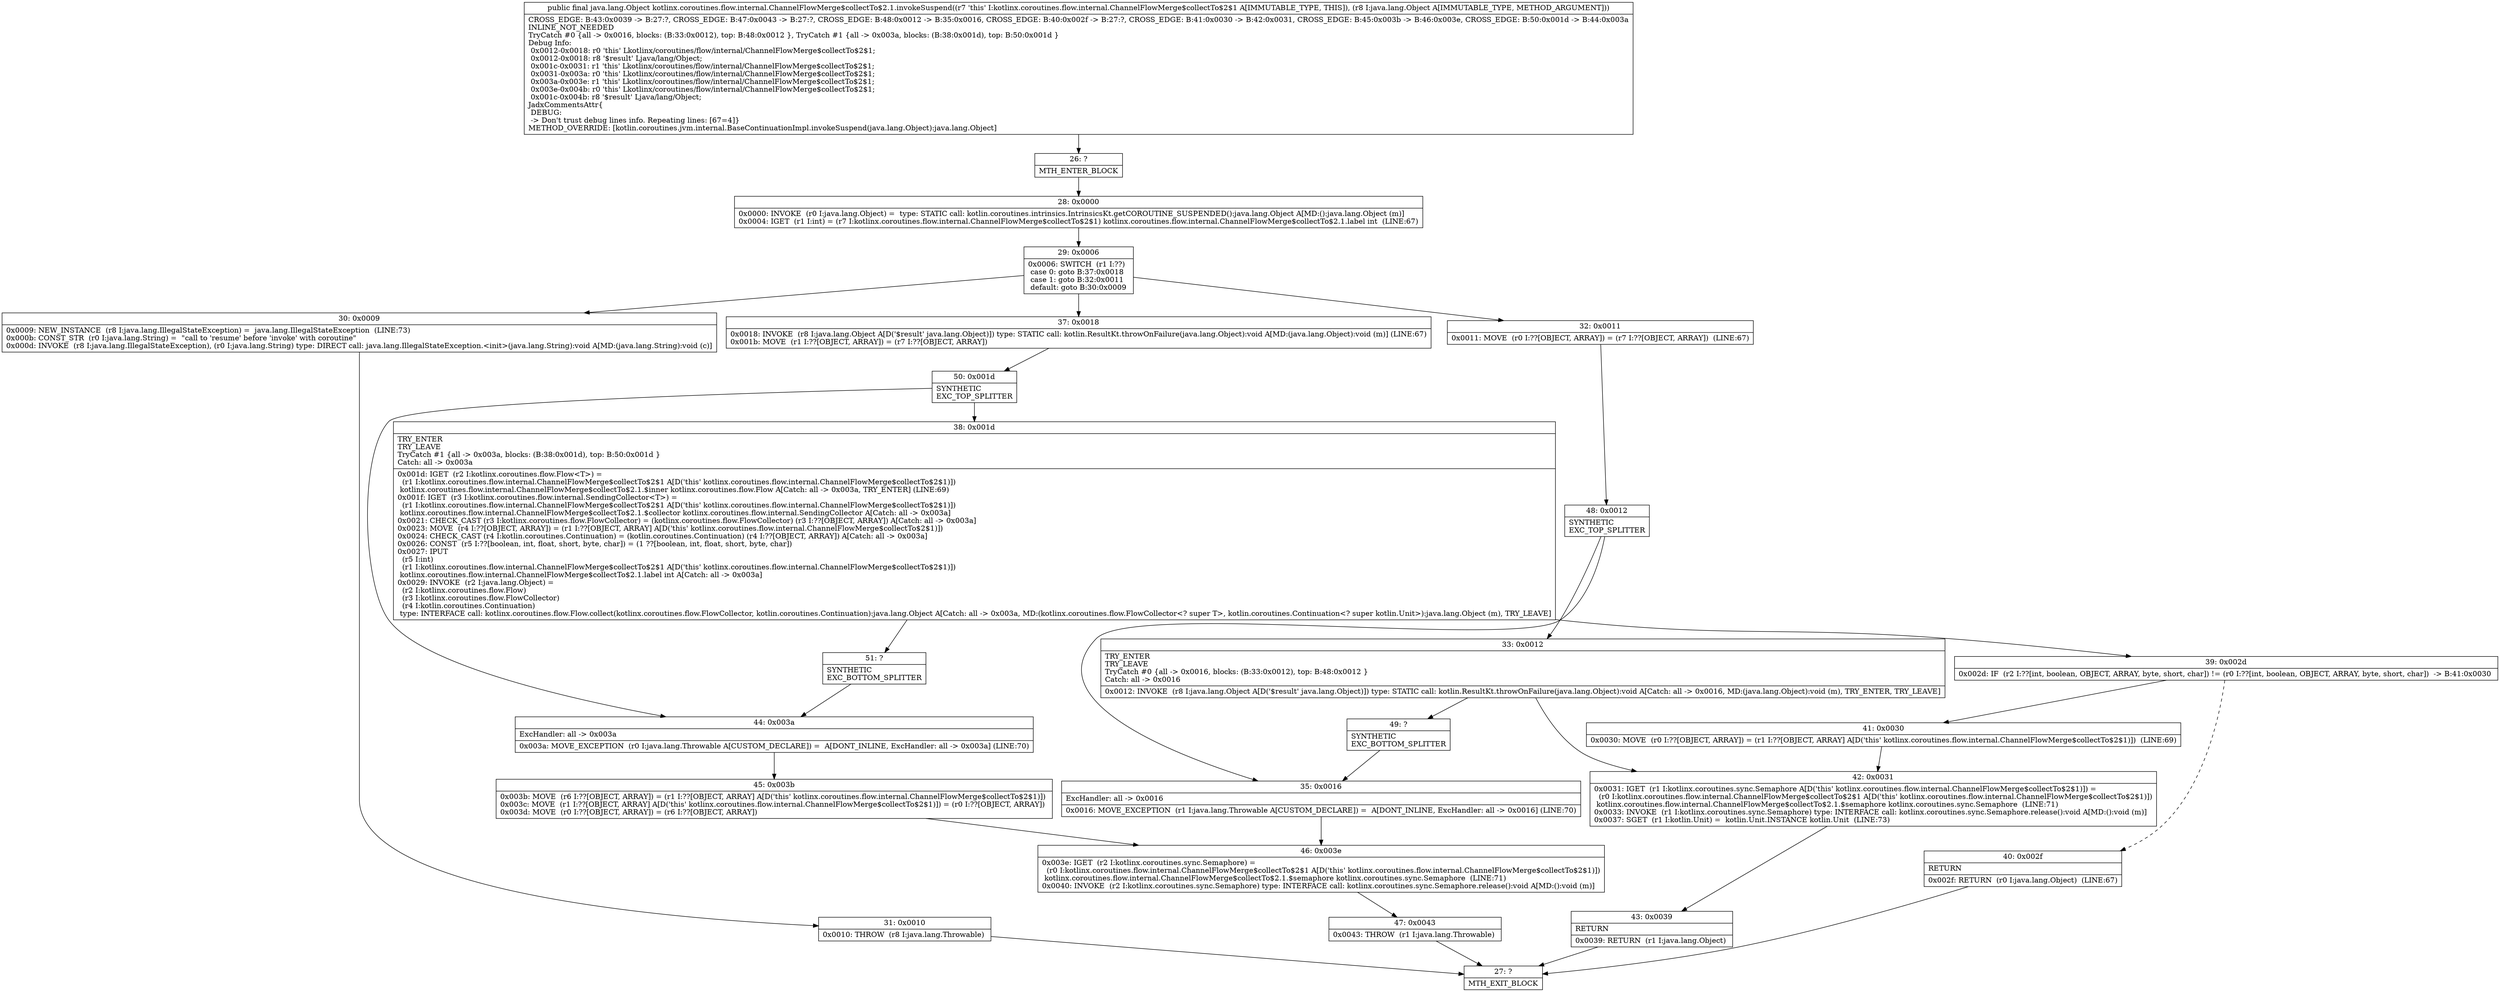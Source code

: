 digraph "CFG forkotlinx.coroutines.flow.internal.ChannelFlowMerge$collectTo$2.1.invokeSuspend(Ljava\/lang\/Object;)Ljava\/lang\/Object;" {
Node_26 [shape=record,label="{26\:\ ?|MTH_ENTER_BLOCK\l}"];
Node_28 [shape=record,label="{28\:\ 0x0000|0x0000: INVOKE  (r0 I:java.lang.Object) =  type: STATIC call: kotlin.coroutines.intrinsics.IntrinsicsKt.getCOROUTINE_SUSPENDED():java.lang.Object A[MD:():java.lang.Object (m)]\l0x0004: IGET  (r1 I:int) = (r7 I:kotlinx.coroutines.flow.internal.ChannelFlowMerge$collectTo$2$1) kotlinx.coroutines.flow.internal.ChannelFlowMerge$collectTo$2.1.label int  (LINE:67)\l}"];
Node_29 [shape=record,label="{29\:\ 0x0006|0x0006: SWITCH  (r1 I:??)\l case 0: goto B:37:0x0018\l case 1: goto B:32:0x0011\l default: goto B:30:0x0009 \l}"];
Node_30 [shape=record,label="{30\:\ 0x0009|0x0009: NEW_INSTANCE  (r8 I:java.lang.IllegalStateException) =  java.lang.IllegalStateException  (LINE:73)\l0x000b: CONST_STR  (r0 I:java.lang.String) =  \"call to 'resume' before 'invoke' with coroutine\" \l0x000d: INVOKE  (r8 I:java.lang.IllegalStateException), (r0 I:java.lang.String) type: DIRECT call: java.lang.IllegalStateException.\<init\>(java.lang.String):void A[MD:(java.lang.String):void (c)]\l}"];
Node_31 [shape=record,label="{31\:\ 0x0010|0x0010: THROW  (r8 I:java.lang.Throwable) \l}"];
Node_27 [shape=record,label="{27\:\ ?|MTH_EXIT_BLOCK\l}"];
Node_32 [shape=record,label="{32\:\ 0x0011|0x0011: MOVE  (r0 I:??[OBJECT, ARRAY]) = (r7 I:??[OBJECT, ARRAY])  (LINE:67)\l}"];
Node_48 [shape=record,label="{48\:\ 0x0012|SYNTHETIC\lEXC_TOP_SPLITTER\l}"];
Node_33 [shape=record,label="{33\:\ 0x0012|TRY_ENTER\lTRY_LEAVE\lTryCatch #0 \{all \-\> 0x0016, blocks: (B:33:0x0012), top: B:48:0x0012 \}\lCatch: all \-\> 0x0016\l|0x0012: INVOKE  (r8 I:java.lang.Object A[D('$result' java.lang.Object)]) type: STATIC call: kotlin.ResultKt.throwOnFailure(java.lang.Object):void A[Catch: all \-\> 0x0016, MD:(java.lang.Object):void (m), TRY_ENTER, TRY_LEAVE]\l}"];
Node_42 [shape=record,label="{42\:\ 0x0031|0x0031: IGET  (r1 I:kotlinx.coroutines.sync.Semaphore A[D('this' kotlinx.coroutines.flow.internal.ChannelFlowMerge$collectTo$2$1)]) = \l  (r0 I:kotlinx.coroutines.flow.internal.ChannelFlowMerge$collectTo$2$1 A[D('this' kotlinx.coroutines.flow.internal.ChannelFlowMerge$collectTo$2$1)])\l kotlinx.coroutines.flow.internal.ChannelFlowMerge$collectTo$2.1.$semaphore kotlinx.coroutines.sync.Semaphore  (LINE:71)\l0x0033: INVOKE  (r1 I:kotlinx.coroutines.sync.Semaphore) type: INTERFACE call: kotlinx.coroutines.sync.Semaphore.release():void A[MD:():void (m)]\l0x0037: SGET  (r1 I:kotlin.Unit) =  kotlin.Unit.INSTANCE kotlin.Unit  (LINE:73)\l}"];
Node_43 [shape=record,label="{43\:\ 0x0039|RETURN\l|0x0039: RETURN  (r1 I:java.lang.Object) \l}"];
Node_49 [shape=record,label="{49\:\ ?|SYNTHETIC\lEXC_BOTTOM_SPLITTER\l}"];
Node_35 [shape=record,label="{35\:\ 0x0016|ExcHandler: all \-\> 0x0016\l|0x0016: MOVE_EXCEPTION  (r1 I:java.lang.Throwable A[CUSTOM_DECLARE]) =  A[DONT_INLINE, ExcHandler: all \-\> 0x0016] (LINE:70)\l}"];
Node_46 [shape=record,label="{46\:\ 0x003e|0x003e: IGET  (r2 I:kotlinx.coroutines.sync.Semaphore) = \l  (r0 I:kotlinx.coroutines.flow.internal.ChannelFlowMerge$collectTo$2$1 A[D('this' kotlinx.coroutines.flow.internal.ChannelFlowMerge$collectTo$2$1)])\l kotlinx.coroutines.flow.internal.ChannelFlowMerge$collectTo$2.1.$semaphore kotlinx.coroutines.sync.Semaphore  (LINE:71)\l0x0040: INVOKE  (r2 I:kotlinx.coroutines.sync.Semaphore) type: INTERFACE call: kotlinx.coroutines.sync.Semaphore.release():void A[MD:():void (m)]\l}"];
Node_47 [shape=record,label="{47\:\ 0x0043|0x0043: THROW  (r1 I:java.lang.Throwable) \l}"];
Node_37 [shape=record,label="{37\:\ 0x0018|0x0018: INVOKE  (r8 I:java.lang.Object A[D('$result' java.lang.Object)]) type: STATIC call: kotlin.ResultKt.throwOnFailure(java.lang.Object):void A[MD:(java.lang.Object):void (m)] (LINE:67)\l0x001b: MOVE  (r1 I:??[OBJECT, ARRAY]) = (r7 I:??[OBJECT, ARRAY]) \l}"];
Node_50 [shape=record,label="{50\:\ 0x001d|SYNTHETIC\lEXC_TOP_SPLITTER\l}"];
Node_38 [shape=record,label="{38\:\ 0x001d|TRY_ENTER\lTRY_LEAVE\lTryCatch #1 \{all \-\> 0x003a, blocks: (B:38:0x001d), top: B:50:0x001d \}\lCatch: all \-\> 0x003a\l|0x001d: IGET  (r2 I:kotlinx.coroutines.flow.Flow\<T\>) = \l  (r1 I:kotlinx.coroutines.flow.internal.ChannelFlowMerge$collectTo$2$1 A[D('this' kotlinx.coroutines.flow.internal.ChannelFlowMerge$collectTo$2$1)])\l kotlinx.coroutines.flow.internal.ChannelFlowMerge$collectTo$2.1.$inner kotlinx.coroutines.flow.Flow A[Catch: all \-\> 0x003a, TRY_ENTER] (LINE:69)\l0x001f: IGET  (r3 I:kotlinx.coroutines.flow.internal.SendingCollector\<T\>) = \l  (r1 I:kotlinx.coroutines.flow.internal.ChannelFlowMerge$collectTo$2$1 A[D('this' kotlinx.coroutines.flow.internal.ChannelFlowMerge$collectTo$2$1)])\l kotlinx.coroutines.flow.internal.ChannelFlowMerge$collectTo$2.1.$collector kotlinx.coroutines.flow.internal.SendingCollector A[Catch: all \-\> 0x003a]\l0x0021: CHECK_CAST (r3 I:kotlinx.coroutines.flow.FlowCollector) = (kotlinx.coroutines.flow.FlowCollector) (r3 I:??[OBJECT, ARRAY]) A[Catch: all \-\> 0x003a]\l0x0023: MOVE  (r4 I:??[OBJECT, ARRAY]) = (r1 I:??[OBJECT, ARRAY] A[D('this' kotlinx.coroutines.flow.internal.ChannelFlowMerge$collectTo$2$1)]) \l0x0024: CHECK_CAST (r4 I:kotlin.coroutines.Continuation) = (kotlin.coroutines.Continuation) (r4 I:??[OBJECT, ARRAY]) A[Catch: all \-\> 0x003a]\l0x0026: CONST  (r5 I:??[boolean, int, float, short, byte, char]) = (1 ??[boolean, int, float, short, byte, char]) \l0x0027: IPUT  \l  (r5 I:int)\l  (r1 I:kotlinx.coroutines.flow.internal.ChannelFlowMerge$collectTo$2$1 A[D('this' kotlinx.coroutines.flow.internal.ChannelFlowMerge$collectTo$2$1)])\l kotlinx.coroutines.flow.internal.ChannelFlowMerge$collectTo$2.1.label int A[Catch: all \-\> 0x003a]\l0x0029: INVOKE  (r2 I:java.lang.Object) = \l  (r2 I:kotlinx.coroutines.flow.Flow)\l  (r3 I:kotlinx.coroutines.flow.FlowCollector)\l  (r4 I:kotlin.coroutines.Continuation)\l type: INTERFACE call: kotlinx.coroutines.flow.Flow.collect(kotlinx.coroutines.flow.FlowCollector, kotlin.coroutines.Continuation):java.lang.Object A[Catch: all \-\> 0x003a, MD:(kotlinx.coroutines.flow.FlowCollector\<? super T\>, kotlin.coroutines.Continuation\<? super kotlin.Unit\>):java.lang.Object (m), TRY_LEAVE]\l}"];
Node_39 [shape=record,label="{39\:\ 0x002d|0x002d: IF  (r2 I:??[int, boolean, OBJECT, ARRAY, byte, short, char]) != (r0 I:??[int, boolean, OBJECT, ARRAY, byte, short, char])  \-\> B:41:0x0030 \l}"];
Node_40 [shape=record,label="{40\:\ 0x002f|RETURN\l|0x002f: RETURN  (r0 I:java.lang.Object)  (LINE:67)\l}"];
Node_41 [shape=record,label="{41\:\ 0x0030|0x0030: MOVE  (r0 I:??[OBJECT, ARRAY]) = (r1 I:??[OBJECT, ARRAY] A[D('this' kotlinx.coroutines.flow.internal.ChannelFlowMerge$collectTo$2$1)])  (LINE:69)\l}"];
Node_51 [shape=record,label="{51\:\ ?|SYNTHETIC\lEXC_BOTTOM_SPLITTER\l}"];
Node_44 [shape=record,label="{44\:\ 0x003a|ExcHandler: all \-\> 0x003a\l|0x003a: MOVE_EXCEPTION  (r0 I:java.lang.Throwable A[CUSTOM_DECLARE]) =  A[DONT_INLINE, ExcHandler: all \-\> 0x003a] (LINE:70)\l}"];
Node_45 [shape=record,label="{45\:\ 0x003b|0x003b: MOVE  (r6 I:??[OBJECT, ARRAY]) = (r1 I:??[OBJECT, ARRAY] A[D('this' kotlinx.coroutines.flow.internal.ChannelFlowMerge$collectTo$2$1)]) \l0x003c: MOVE  (r1 I:??[OBJECT, ARRAY] A[D('this' kotlinx.coroutines.flow.internal.ChannelFlowMerge$collectTo$2$1)]) = (r0 I:??[OBJECT, ARRAY]) \l0x003d: MOVE  (r0 I:??[OBJECT, ARRAY]) = (r6 I:??[OBJECT, ARRAY]) \l}"];
MethodNode[shape=record,label="{public final java.lang.Object kotlinx.coroutines.flow.internal.ChannelFlowMerge$collectTo$2.1.invokeSuspend((r7 'this' I:kotlinx.coroutines.flow.internal.ChannelFlowMerge$collectTo$2$1 A[IMMUTABLE_TYPE, THIS]), (r8 I:java.lang.Object A[IMMUTABLE_TYPE, METHOD_ARGUMENT]))  | CROSS_EDGE: B:43:0x0039 \-\> B:27:?, CROSS_EDGE: B:47:0x0043 \-\> B:27:?, CROSS_EDGE: B:48:0x0012 \-\> B:35:0x0016, CROSS_EDGE: B:40:0x002f \-\> B:27:?, CROSS_EDGE: B:41:0x0030 \-\> B:42:0x0031, CROSS_EDGE: B:45:0x003b \-\> B:46:0x003e, CROSS_EDGE: B:50:0x001d \-\> B:44:0x003a\lINLINE_NOT_NEEDED\lTryCatch #0 \{all \-\> 0x0016, blocks: (B:33:0x0012), top: B:48:0x0012 \}, TryCatch #1 \{all \-\> 0x003a, blocks: (B:38:0x001d), top: B:50:0x001d \}\lDebug Info:\l  0x0012\-0x0018: r0 'this' Lkotlinx\/coroutines\/flow\/internal\/ChannelFlowMerge$collectTo$2$1;\l  0x0012\-0x0018: r8 '$result' Ljava\/lang\/Object;\l  0x001c\-0x0031: r1 'this' Lkotlinx\/coroutines\/flow\/internal\/ChannelFlowMerge$collectTo$2$1;\l  0x0031\-0x003a: r0 'this' Lkotlinx\/coroutines\/flow\/internal\/ChannelFlowMerge$collectTo$2$1;\l  0x003a\-0x003e: r1 'this' Lkotlinx\/coroutines\/flow\/internal\/ChannelFlowMerge$collectTo$2$1;\l  0x003e\-0x004b: r0 'this' Lkotlinx\/coroutines\/flow\/internal\/ChannelFlowMerge$collectTo$2$1;\l  0x001c\-0x004b: r8 '$result' Ljava\/lang\/Object;\lJadxCommentsAttr\{\l DEBUG: \l \-\> Don't trust debug lines info. Repeating lines: [67=4]\}\lMETHOD_OVERRIDE: [kotlin.coroutines.jvm.internal.BaseContinuationImpl.invokeSuspend(java.lang.Object):java.lang.Object]\l}"];
MethodNode -> Node_26;Node_26 -> Node_28;
Node_28 -> Node_29;
Node_29 -> Node_30;
Node_29 -> Node_32;
Node_29 -> Node_37;
Node_30 -> Node_31;
Node_31 -> Node_27;
Node_32 -> Node_48;
Node_48 -> Node_33;
Node_48 -> Node_35;
Node_33 -> Node_42;
Node_33 -> Node_49;
Node_42 -> Node_43;
Node_43 -> Node_27;
Node_49 -> Node_35;
Node_35 -> Node_46;
Node_46 -> Node_47;
Node_47 -> Node_27;
Node_37 -> Node_50;
Node_50 -> Node_38;
Node_50 -> Node_44;
Node_38 -> Node_39;
Node_38 -> Node_51;
Node_39 -> Node_40[style=dashed];
Node_39 -> Node_41;
Node_40 -> Node_27;
Node_41 -> Node_42;
Node_51 -> Node_44;
Node_44 -> Node_45;
Node_45 -> Node_46;
}

